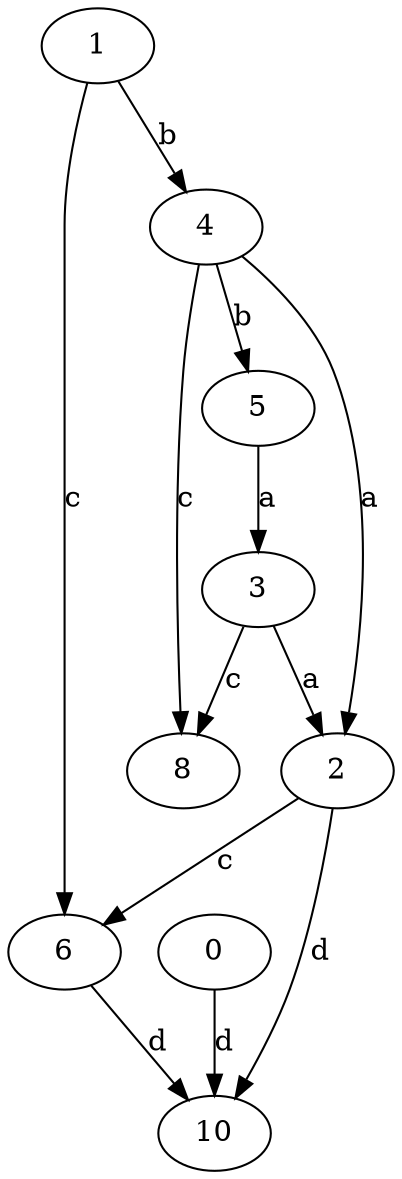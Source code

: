 strict digraph  {
1;
2;
3;
4;
0;
5;
6;
8;
10;
1 -> 4  [label=b];
1 -> 6  [label=c];
2 -> 6  [label=c];
2 -> 10  [label=d];
3 -> 2  [label=a];
3 -> 8  [label=c];
4 -> 2  [label=a];
4 -> 5  [label=b];
4 -> 8  [label=c];
0 -> 10  [label=d];
5 -> 3  [label=a];
6 -> 10  [label=d];
}
